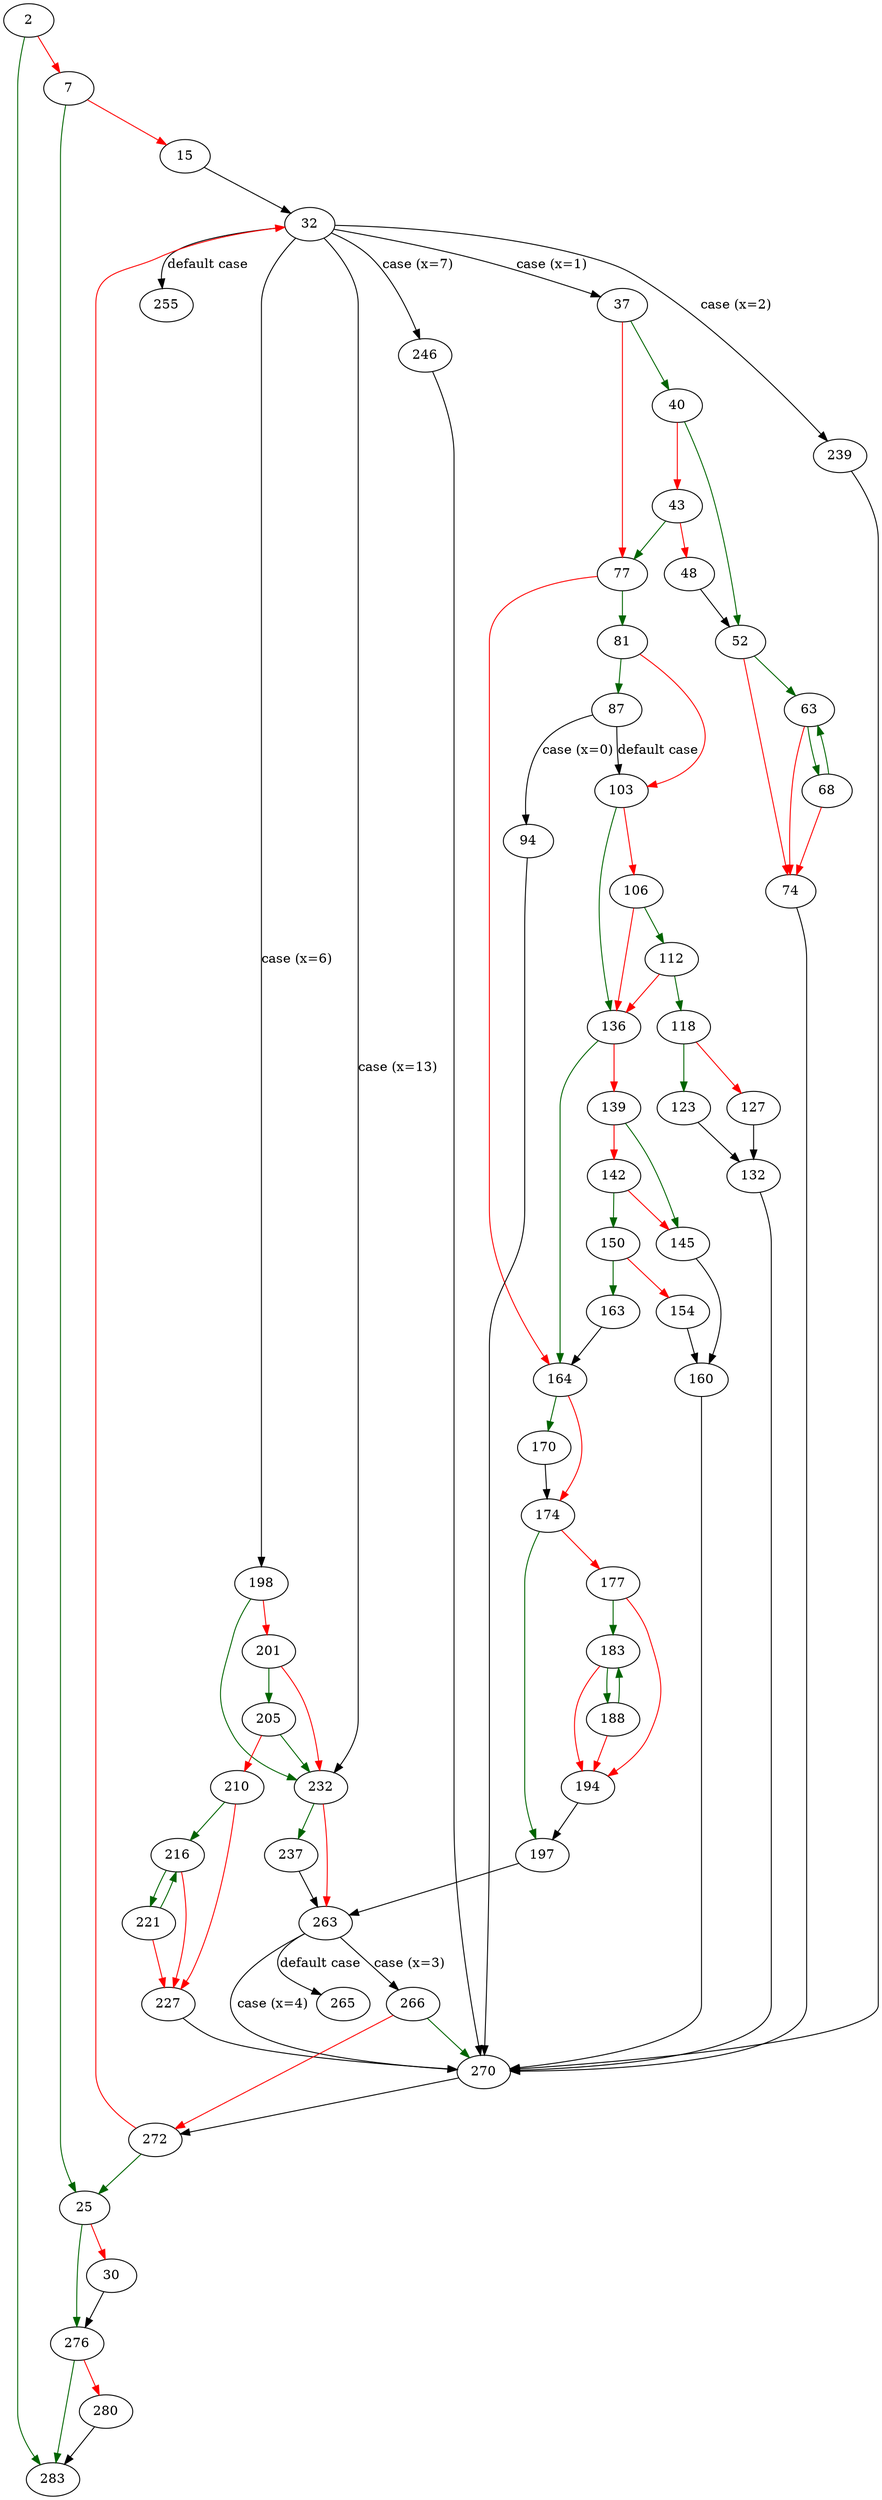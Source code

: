 strict digraph "rm" {
	// Node definitions.
	2 [entry=true];
	283;
	7;
	25;
	15;
	32;
	276;
	30;
	37;
	246;
	239;
	198;
	232;
	255;
	40;
	77;
	52;
	43;
	48;
	63;
	74;
	68;
	270;
	81;
	164;
	87;
	103;
	94;
	136;
	106;
	112;
	118;
	123;
	127;
	132;
	139;
	145;
	142;
	150;
	160;
	163;
	154;
	170;
	174;
	197;
	177;
	183;
	194;
	188;
	263;
	201;
	205;
	210;
	216;
	227;
	221;
	237;
	266;
	265;
	272;
	280;

	// Edge definitions.
	2 -> 283 [
		color=darkgreen
		cond=true
	];
	2 -> 7 [
		color=red
		cond=false
	];
	7 -> 25 [
		color=darkgreen
		cond=true
	];
	7 -> 15 [
		color=red
		cond=false
	];
	25 -> 276 [
		color=darkgreen
		cond=true
	];
	25 -> 30 [
		color=red
		cond=false
	];
	15 -> 32;
	32 -> 37 [
		cond="case (x=1)"
		label="case (x=1)"
	];
	32 -> 246 [
		cond="case (x=7)"
		label="case (x=7)"
	];
	32 -> 239 [
		cond="case (x=2)"
		label="case (x=2)"
	];
	32 -> 198 [
		cond="case (x=6)"
		label="case (x=6)"
	];
	32 -> 232 [
		cond="case (x=13)"
		label="case (x=13)"
	];
	32 -> 255 [
		cond="default case"
		label="default case"
	];
	276 -> 283 [
		color=darkgreen
		cond=true
	];
	276 -> 280 [
		color=red
		cond=false
	];
	30 -> 276;
	37 -> 40 [
		color=darkgreen
		cond=true
	];
	37 -> 77 [
		color=red
		cond=false
	];
	246 -> 270;
	239 -> 270;
	198 -> 232 [
		color=darkgreen
		cond=true
	];
	198 -> 201 [
		color=red
		cond=false
	];
	232 -> 263 [
		color=red
		cond=false
	];
	232 -> 237 [
		color=darkgreen
		cond=true
	];
	40 -> 52 [
		color=darkgreen
		cond=true
	];
	40 -> 43 [
		color=red
		cond=false
	];
	77 -> 81 [
		color=darkgreen
		cond=true
	];
	77 -> 164 [
		color=red
		cond=false
	];
	52 -> 63 [
		color=darkgreen
		cond=true
	];
	52 -> 74 [
		color=red
		cond=false
	];
	43 -> 77 [
		color=darkgreen
		cond=true
	];
	43 -> 48 [
		color=red
		cond=false
	];
	48 -> 52;
	63 -> 74 [
		color=red
		cond=false
	];
	63 -> 68 [
		color=darkgreen
		cond=true
	];
	74 -> 270;
	68 -> 63 [
		color=darkgreen
		cond=true
	];
	68 -> 74 [
		color=red
		cond=false
	];
	270 -> 272;
	81 -> 87 [
		color=darkgreen
		cond=true
	];
	81 -> 103 [
		color=red
		cond=false
	];
	164 -> 170 [
		color=darkgreen
		cond=true
	];
	164 -> 174 [
		color=red
		cond=false
	];
	87 -> 103 [
		cond="default case"
		label="default case"
	];
	87 -> 94 [
		cond="case (x=0)"
		label="case (x=0)"
	];
	103 -> 136 [
		color=darkgreen
		cond=true
	];
	103 -> 106 [
		color=red
		cond=false
	];
	94 -> 270;
	136 -> 164 [
		color=darkgreen
		cond=true
	];
	136 -> 139 [
		color=red
		cond=false
	];
	106 -> 136 [
		color=red
		cond=false
	];
	106 -> 112 [
		color=darkgreen
		cond=true
	];
	112 -> 136 [
		color=red
		cond=false
	];
	112 -> 118 [
		color=darkgreen
		cond=true
	];
	118 -> 123 [
		color=darkgreen
		cond=true
	];
	118 -> 127 [
		color=red
		cond=false
	];
	123 -> 132;
	127 -> 132;
	132 -> 270;
	139 -> 145 [
		color=darkgreen
		cond=true
	];
	139 -> 142 [
		color=red
		cond=false
	];
	145 -> 160;
	142 -> 145 [
		color=red
		cond=false
	];
	142 -> 150 [
		color=darkgreen
		cond=true
	];
	150 -> 163 [
		color=darkgreen
		cond=true
	];
	150 -> 154 [
		color=red
		cond=false
	];
	160 -> 270;
	163 -> 164;
	154 -> 160;
	170 -> 174;
	174 -> 197 [
		color=darkgreen
		cond=true
	];
	174 -> 177 [
		color=red
		cond=false
	];
	197 -> 263;
	177 -> 183 [
		color=darkgreen
		cond=true
	];
	177 -> 194 [
		color=red
		cond=false
	];
	183 -> 194 [
		color=red
		cond=false
	];
	183 -> 188 [
		color=darkgreen
		cond=true
	];
	194 -> 197;
	188 -> 183 [
		color=darkgreen
		cond=true
	];
	188 -> 194 [
		color=red
		cond=false
	];
	263 -> 270 [
		cond="case (x=4)"
		label="case (x=4)"
	];
	263 -> 266 [
		cond="case (x=3)"
		label="case (x=3)"
	];
	263 -> 265 [
		cond="default case"
		label="default case"
	];
	201 -> 232 [
		color=red
		cond=false
	];
	201 -> 205 [
		color=darkgreen
		cond=true
	];
	205 -> 232 [
		color=darkgreen
		cond=true
	];
	205 -> 210 [
		color=red
		cond=false
	];
	210 -> 216 [
		color=darkgreen
		cond=true
	];
	210 -> 227 [
		color=red
		cond=false
	];
	216 -> 227 [
		color=red
		cond=false
	];
	216 -> 221 [
		color=darkgreen
		cond=true
	];
	227 -> 270;
	221 -> 216 [
		color=darkgreen
		cond=true
	];
	221 -> 227 [
		color=red
		cond=false
	];
	237 -> 263;
	266 -> 270 [
		color=darkgreen
		cond=true
	];
	266 -> 272 [
		color=red
		cond=false
	];
	272 -> 25 [
		color=darkgreen
		cond=true
	];
	272 -> 32 [
		color=red
		cond=false
	];
	280 -> 283;
}